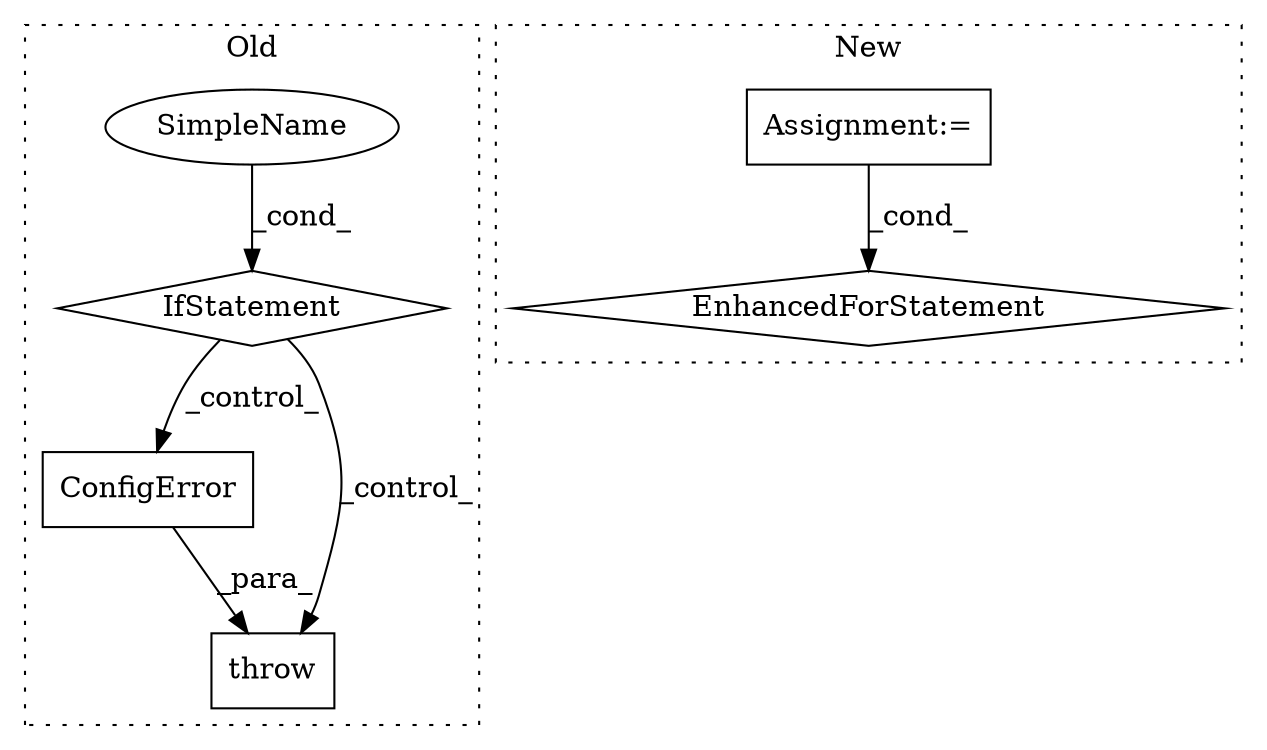 digraph G {
subgraph cluster0 {
1 [label="ConfigError" a="32" s="24415,24459" l="12,1" shape="box"];
3 [label="SimpleName" a="42" s="" l="" shape="ellipse"];
4 [label="throw" a="53" s="24409" l="6" shape="box"];
5 [label="IfStatement" a="25" s="24279,24324" l="4,2" shape="diamond"];
label = "Old";
style="dotted";
}
subgraph cluster1 {
2 [label="EnhancedForStatement" a="70" s="24567,24682" l="57,2" shape="diamond"];
6 [label="Assignment:=" a="7" s="24567,24682" l="57,2" shape="box"];
label = "New";
style="dotted";
}
1 -> 4 [label="_para_"];
3 -> 5 [label="_cond_"];
5 -> 1 [label="_control_"];
5 -> 4 [label="_control_"];
6 -> 2 [label="_cond_"];
}